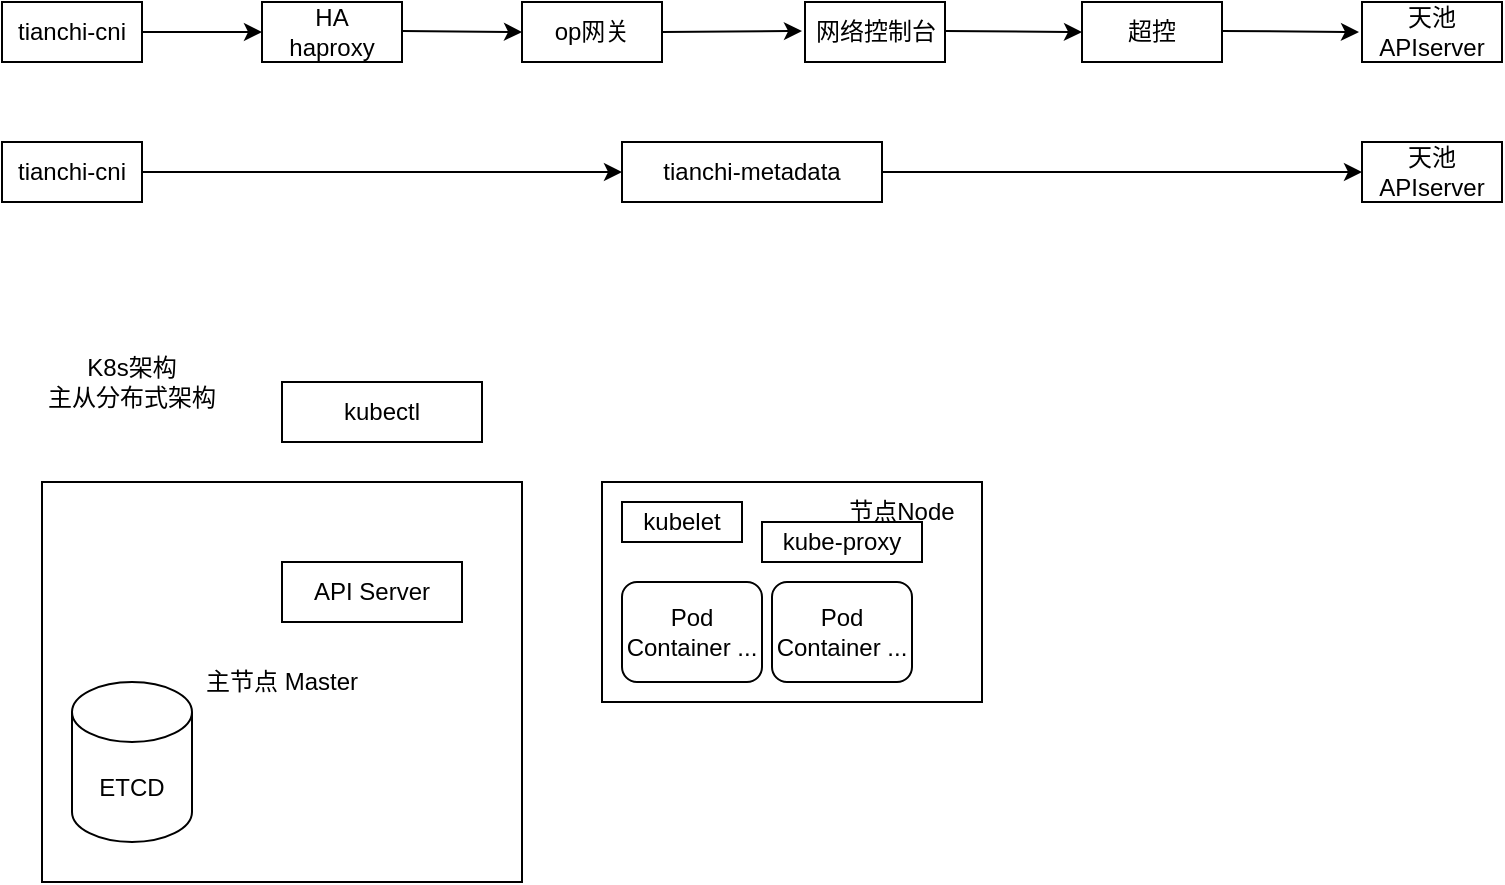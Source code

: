 <mxfile version="22.1.4" type="github">
  <diagram name="第 1 页" id="gROYpvjp-lotRPpp2lwW">
    <mxGraphModel dx="589" dy="401" grid="1" gridSize="10" guides="1" tooltips="1" connect="1" arrows="1" fold="1" page="1" pageScale="1" pageWidth="827" pageHeight="1169" math="0" shadow="0">
      <root>
        <mxCell id="0" />
        <mxCell id="1" parent="0" />
        <mxCell id="RIkv_ku0Vq5DORgxfFP4-1" value="tianchi-cni" style="rounded=0;whiteSpace=wrap;html=1;" parent="1" vertex="1">
          <mxGeometry x="30" y="190" width="70" height="30" as="geometry" />
        </mxCell>
        <mxCell id="RIkv_ku0Vq5DORgxfFP4-2" value="" style="endArrow=classic;html=1;rounded=0;exitX=1;exitY=0.5;exitDx=0;exitDy=0;" parent="1" source="RIkv_ku0Vq5DORgxfFP4-3" edge="1">
          <mxGeometry width="50" height="50" relative="1" as="geometry">
            <mxPoint x="350" y="310" as="sourcePoint" />
            <mxPoint x="190" y="205" as="targetPoint" />
          </mxGeometry>
        </mxCell>
        <mxCell id="RIkv_ku0Vq5DORgxfFP4-4" value="" style="endArrow=classic;html=1;rounded=0;exitX=1;exitY=0.5;exitDx=0;exitDy=0;entryX=0;entryY=0.5;entryDx=0;entryDy=0;" parent="1" target="RIkv_ku0Vq5DORgxfFP4-5" edge="1">
          <mxGeometry width="50" height="50" relative="1" as="geometry">
            <mxPoint x="230" y="204.5" as="sourcePoint" />
            <mxPoint x="320" y="204.5" as="targetPoint" />
          </mxGeometry>
        </mxCell>
        <mxCell id="RIkv_ku0Vq5DORgxfFP4-5" value="op网关" style="rounded=0;whiteSpace=wrap;html=1;" parent="1" vertex="1">
          <mxGeometry x="290" y="190" width="70" height="30" as="geometry" />
        </mxCell>
        <mxCell id="RIkv_ku0Vq5DORgxfFP4-6" value="" style="endArrow=classic;html=1;rounded=0;" parent="1" edge="1">
          <mxGeometry width="50" height="50" relative="1" as="geometry">
            <mxPoint x="360" y="205" as="sourcePoint" />
            <mxPoint x="430" y="204.5" as="targetPoint" />
          </mxGeometry>
        </mxCell>
        <mxCell id="RIkv_ku0Vq5DORgxfFP4-7" value="网络控制台" style="rounded=0;whiteSpace=wrap;html=1;" parent="1" vertex="1">
          <mxGeometry x="431.5" y="190" width="70" height="30" as="geometry" />
        </mxCell>
        <mxCell id="RIkv_ku0Vq5DORgxfFP4-8" value="" style="endArrow=classic;html=1;rounded=0;exitX=1;exitY=0.5;exitDx=0;exitDy=0;entryX=0;entryY=0.5;entryDx=0;entryDy=0;" parent="1" target="RIkv_ku0Vq5DORgxfFP4-9" edge="1">
          <mxGeometry width="50" height="50" relative="1" as="geometry">
            <mxPoint x="501.5" y="204.5" as="sourcePoint" />
            <mxPoint x="591.5" y="204.5" as="targetPoint" />
          </mxGeometry>
        </mxCell>
        <mxCell id="RIkv_ku0Vq5DORgxfFP4-9" value="超控" style="rounded=0;whiteSpace=wrap;html=1;" parent="1" vertex="1">
          <mxGeometry x="570" y="190" width="70" height="30" as="geometry" />
        </mxCell>
        <mxCell id="RIkv_ku0Vq5DORgxfFP4-10" value="天池APIserver" style="rounded=0;whiteSpace=wrap;html=1;" parent="1" vertex="1">
          <mxGeometry x="710" y="190" width="70" height="30" as="geometry" />
        </mxCell>
        <mxCell id="RIkv_ku0Vq5DORgxfFP4-12" value="" style="endArrow=classic;html=1;rounded=0;exitX=1;exitY=0.5;exitDx=0;exitDy=0;" parent="1" source="RIkv_ku0Vq5DORgxfFP4-1" target="RIkv_ku0Vq5DORgxfFP4-3" edge="1">
          <mxGeometry width="50" height="50" relative="1" as="geometry">
            <mxPoint x="100" y="205" as="sourcePoint" />
            <mxPoint x="190" y="205" as="targetPoint" />
          </mxGeometry>
        </mxCell>
        <mxCell id="RIkv_ku0Vq5DORgxfFP4-3" value="HA&lt;br&gt;haproxy" style="rounded=0;whiteSpace=wrap;html=1;" parent="1" vertex="1">
          <mxGeometry x="160" y="190" width="70" height="30" as="geometry" />
        </mxCell>
        <mxCell id="RIkv_ku0Vq5DORgxfFP4-16" value="" style="endArrow=classic;html=1;rounded=0;exitX=1;exitY=0.5;exitDx=0;exitDy=0;entryX=0;entryY=0.5;entryDx=0;entryDy=0;" parent="1" edge="1">
          <mxGeometry width="50" height="50" relative="1" as="geometry">
            <mxPoint x="640" y="204.5" as="sourcePoint" />
            <mxPoint x="708.5" y="205" as="targetPoint" />
          </mxGeometry>
        </mxCell>
        <mxCell id="RIkv_ku0Vq5DORgxfFP4-18" value="tianchi-cni" style="rounded=0;whiteSpace=wrap;html=1;" parent="1" vertex="1">
          <mxGeometry x="30" y="260" width="70" height="30" as="geometry" />
        </mxCell>
        <mxCell id="RIkv_ku0Vq5DORgxfFP4-19" value="" style="endArrow=classic;html=1;rounded=0;exitX=1;exitY=0.5;exitDx=0;exitDy=0;entryX=0;entryY=0.5;entryDx=0;entryDy=0;" parent="1" source="RIkv_ku0Vq5DORgxfFP4-21" target="RIkv_ku0Vq5DORgxfFP4-22" edge="1">
          <mxGeometry width="50" height="50" relative="1" as="geometry">
            <mxPoint x="350" y="380" as="sourcePoint" />
            <mxPoint x="190" y="275" as="targetPoint" />
          </mxGeometry>
        </mxCell>
        <mxCell id="RIkv_ku0Vq5DORgxfFP4-20" value="" style="endArrow=classic;html=1;rounded=0;exitX=1;exitY=0.5;exitDx=0;exitDy=0;entryX=0;entryY=0.5;entryDx=0;entryDy=0;" parent="1" source="RIkv_ku0Vq5DORgxfFP4-18" target="RIkv_ku0Vq5DORgxfFP4-21" edge="1">
          <mxGeometry width="50" height="50" relative="1" as="geometry">
            <mxPoint x="100" y="280" as="sourcePoint" />
            <mxPoint x="400" y="280" as="targetPoint" />
          </mxGeometry>
        </mxCell>
        <mxCell id="RIkv_ku0Vq5DORgxfFP4-21" value="tianchi-metadata" style="rounded=0;whiteSpace=wrap;html=1;" parent="1" vertex="1">
          <mxGeometry x="340" y="260" width="130" height="30" as="geometry" />
        </mxCell>
        <mxCell id="RIkv_ku0Vq5DORgxfFP4-22" value="天池APIserver" style="rounded=0;whiteSpace=wrap;html=1;" parent="1" vertex="1">
          <mxGeometry x="710" y="260" width="70" height="30" as="geometry" />
        </mxCell>
        <mxCell id="mU8lq0NHXtM4sV9VjWyM-1" value="主节点 Master" style="rounded=0;whiteSpace=wrap;html=1;" vertex="1" parent="1">
          <mxGeometry x="50" y="430" width="240" height="200" as="geometry" />
        </mxCell>
        <mxCell id="mU8lq0NHXtM4sV9VjWyM-2" value="K8s架构&lt;br&gt;主从分布式架构" style="text;html=1;strokeColor=none;fillColor=none;align=center;verticalAlign=middle;whiteSpace=wrap;rounded=0;" vertex="1" parent="1">
          <mxGeometry x="50" y="350" width="90" height="60" as="geometry" />
        </mxCell>
        <mxCell id="mU8lq0NHXtM4sV9VjWyM-3" value="API Server" style="rounded=0;whiteSpace=wrap;html=1;" vertex="1" parent="1">
          <mxGeometry x="170" y="470" width="90" height="30" as="geometry" />
        </mxCell>
        <mxCell id="mU8lq0NHXtM4sV9VjWyM-4" value="kubectl" style="rounded=0;whiteSpace=wrap;html=1;" vertex="1" parent="1">
          <mxGeometry x="170" y="380" width="100" height="30" as="geometry" />
        </mxCell>
        <mxCell id="mU8lq0NHXtM4sV9VjWyM-5" value="ETCD" style="shape=cylinder3;whiteSpace=wrap;html=1;boundedLbl=1;backgroundOutline=1;size=15;" vertex="1" parent="1">
          <mxGeometry x="65" y="530" width="60" height="80" as="geometry" />
        </mxCell>
        <mxCell id="mU8lq0NHXtM4sV9VjWyM-6" value="" style="rounded=0;whiteSpace=wrap;html=1;" vertex="1" parent="1">
          <mxGeometry x="330" y="430" width="190" height="110" as="geometry" />
        </mxCell>
        <mxCell id="mU8lq0NHXtM4sV9VjWyM-7" value="节点Node" style="text;html=1;strokeColor=none;fillColor=none;align=center;verticalAlign=middle;whiteSpace=wrap;rounded=0;" vertex="1" parent="1">
          <mxGeometry x="450" y="430" width="60" height="30" as="geometry" />
        </mxCell>
        <mxCell id="mU8lq0NHXtM4sV9VjWyM-8" value="kubelet" style="rounded=0;whiteSpace=wrap;html=1;" vertex="1" parent="1">
          <mxGeometry x="340" y="440" width="60" height="20" as="geometry" />
        </mxCell>
        <mxCell id="mU8lq0NHXtM4sV9VjWyM-9" value="kube-proxy" style="rounded=0;whiteSpace=wrap;html=1;" vertex="1" parent="1">
          <mxGeometry x="410" y="450" width="80" height="20" as="geometry" />
        </mxCell>
        <mxCell id="mU8lq0NHXtM4sV9VjWyM-10" value="Pod&lt;br&gt;Container ..." style="rounded=1;whiteSpace=wrap;html=1;" vertex="1" parent="1">
          <mxGeometry x="340" y="480" width="70" height="50" as="geometry" />
        </mxCell>
        <mxCell id="mU8lq0NHXtM4sV9VjWyM-11" value="Pod&lt;br&gt;Container ..." style="rounded=1;whiteSpace=wrap;html=1;" vertex="1" parent="1">
          <mxGeometry x="415" y="480" width="70" height="50" as="geometry" />
        </mxCell>
      </root>
    </mxGraphModel>
  </diagram>
</mxfile>
